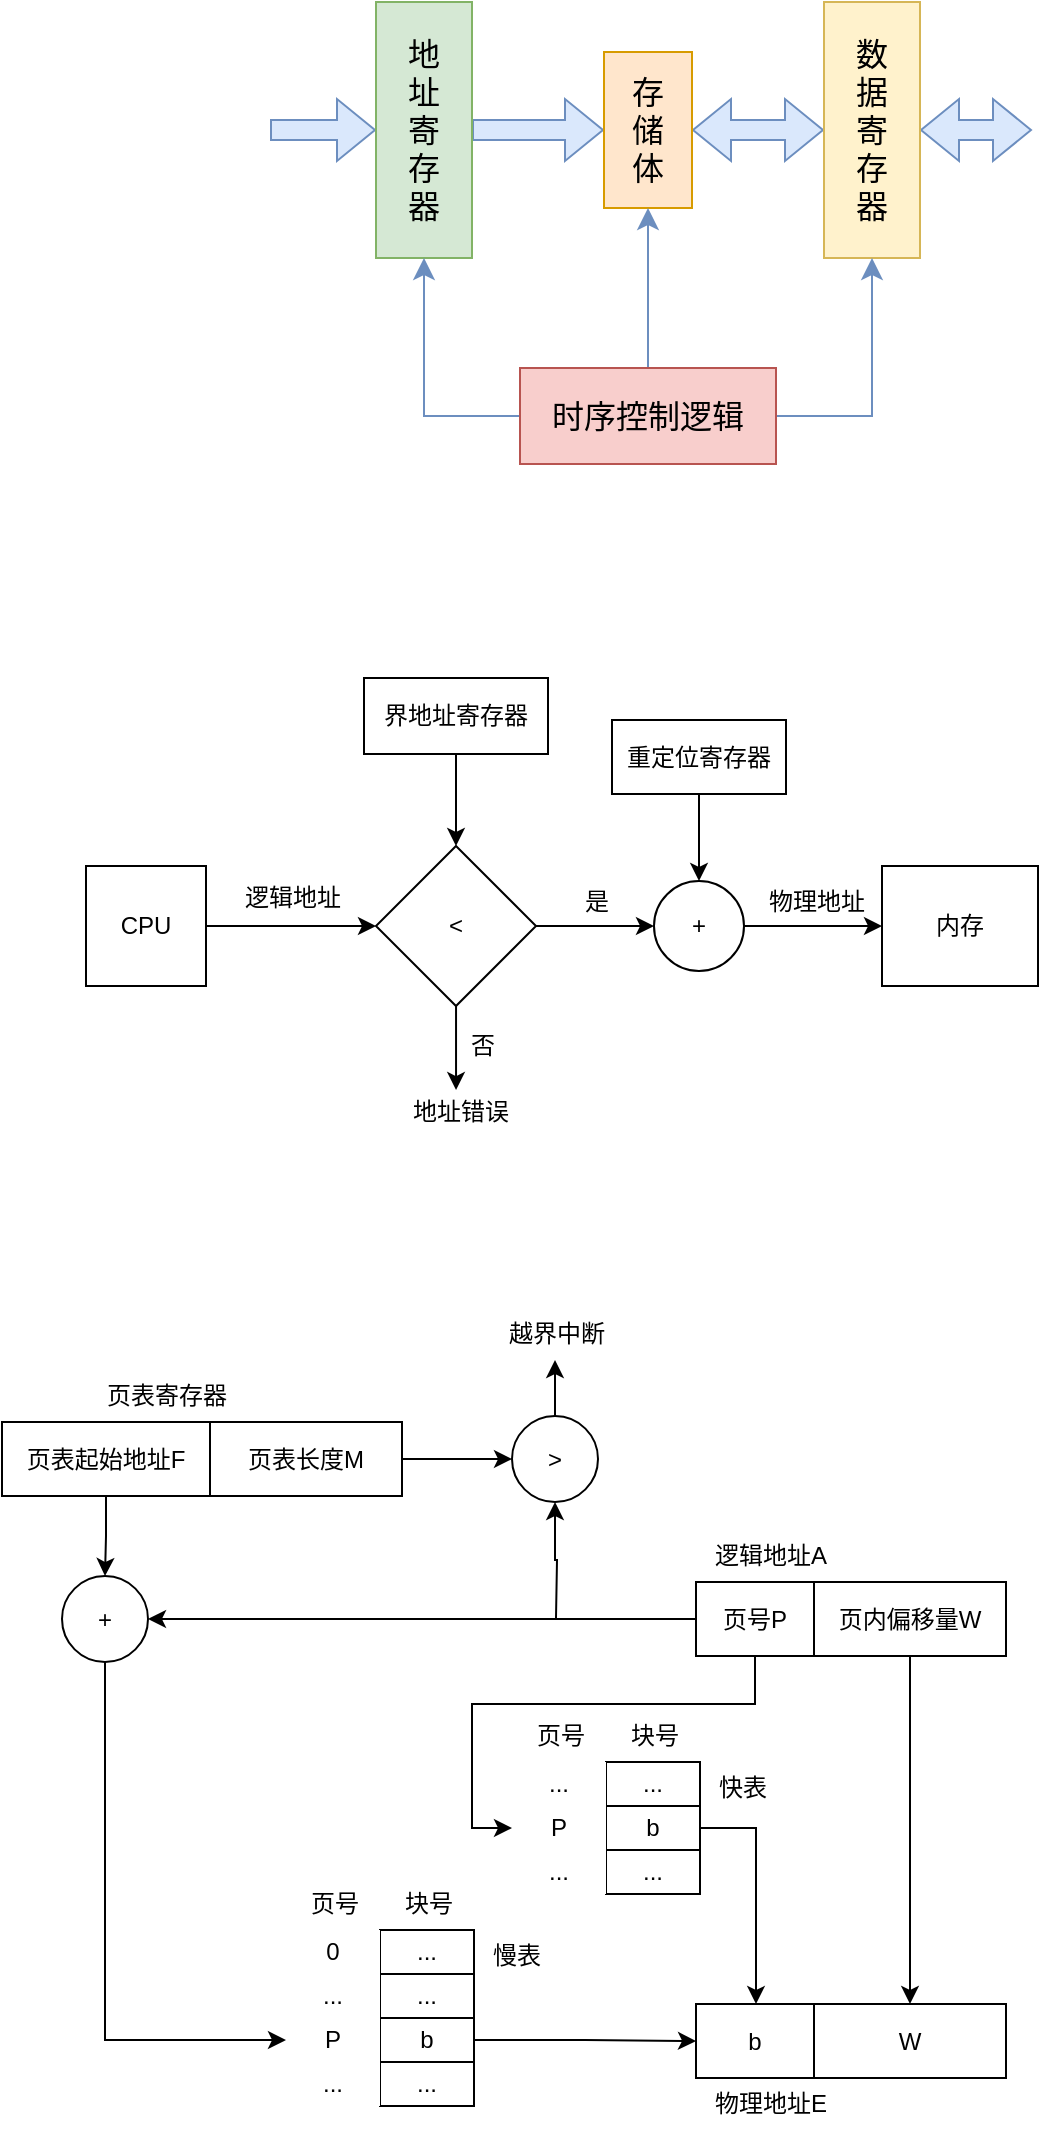 <mxfile version="20.8.22" type="github">
  <diagram name="Page-1" id="_SWuK8s0p5_UGVfFd3VV">
    <mxGraphModel dx="2177" dy="1195" grid="0" gridSize="10" guides="1" tooltips="1" connect="1" arrows="1" fold="1" page="0" pageScale="1" pageWidth="850" pageHeight="1100" math="0" shadow="0">
      <root>
        <mxCell id="0" />
        <mxCell id="1" parent="0" />
        <mxCell id="7C2moZ2AQRQRGgK9pVOp-9" style="edgeStyle=none;curved=1;rounded=0;orthogonalLoop=1;jettySize=auto;html=1;entryX=0;entryY=0.5;entryDx=0;entryDy=0;fontSize=12;shape=flexArrow;fillColor=#dae8fc;strokeColor=#6c8ebf;" parent="1" source="7C2moZ2AQRQRGgK9pVOp-1" target="7C2moZ2AQRQRGgK9pVOp-2" edge="1">
          <mxGeometry relative="1" as="geometry" />
        </mxCell>
        <mxCell id="7C2moZ2AQRQRGgK9pVOp-12" style="edgeStyle=none;curved=1;rounded=0;orthogonalLoop=1;jettySize=auto;html=1;fontSize=12;startArrow=classic;startFill=1;endArrow=none;endFill=0;shape=flexArrow;fillColor=#dae8fc;strokeColor=#6c8ebf;" parent="1" source="7C2moZ2AQRQRGgK9pVOp-1" edge="1">
          <mxGeometry relative="1" as="geometry">
            <mxPoint x="-360" y="-297" as="targetPoint" />
          </mxGeometry>
        </mxCell>
        <mxCell id="7C2moZ2AQRQRGgK9pVOp-1" value="地&lt;br&gt;址&lt;br&gt;寄&lt;br&gt;存&lt;br&gt;器" style="rounded=0;whiteSpace=wrap;html=1;fontSize=16;labelPosition=center;verticalLabelPosition=middle;align=center;verticalAlign=middle;horizontal=1;fillColor=#d5e8d4;strokeColor=#82b366;" parent="1" vertex="1">
          <mxGeometry x="-307" y="-361" width="48" height="128" as="geometry" />
        </mxCell>
        <mxCell id="7C2moZ2AQRQRGgK9pVOp-10" style="edgeStyle=none;curved=1;rounded=0;orthogonalLoop=1;jettySize=auto;html=1;entryX=0;entryY=0.5;entryDx=0;entryDy=0;fontSize=12;shape=flexArrow;startArrow=block;fillColor=#dae8fc;strokeColor=#6c8ebf;" parent="1" source="7C2moZ2AQRQRGgK9pVOp-2" target="7C2moZ2AQRQRGgK9pVOp-4" edge="1">
          <mxGeometry relative="1" as="geometry" />
        </mxCell>
        <mxCell id="7C2moZ2AQRQRGgK9pVOp-2" value="存&lt;br&gt;储&lt;br&gt;体" style="whiteSpace=wrap;html=1;fontSize=16;fillColor=#ffe6cc;strokeColor=#d79b00;" parent="1" vertex="1">
          <mxGeometry x="-193" y="-336" width="44" height="78" as="geometry" />
        </mxCell>
        <mxCell id="7C2moZ2AQRQRGgK9pVOp-11" style="edgeStyle=none;curved=1;rounded=0;orthogonalLoop=1;jettySize=auto;html=1;fontSize=12;shape=flexArrow;startArrow=block;fillColor=#dae8fc;strokeColor=#6c8ebf;" parent="1" source="7C2moZ2AQRQRGgK9pVOp-4" edge="1">
          <mxGeometry relative="1" as="geometry">
            <mxPoint x="21" y="-297" as="targetPoint" />
          </mxGeometry>
        </mxCell>
        <mxCell id="7C2moZ2AQRQRGgK9pVOp-4" value="数&lt;br&gt;据&lt;br&gt;寄&lt;br&gt;存&lt;br&gt;器" style="rounded=0;whiteSpace=wrap;html=1;fontSize=16;labelPosition=center;verticalLabelPosition=middle;align=center;verticalAlign=middle;horizontal=1;fillColor=#fff2cc;strokeColor=#d6b656;" parent="1" vertex="1">
          <mxGeometry x="-83" y="-361" width="48" height="128" as="geometry" />
        </mxCell>
        <mxCell id="7C2moZ2AQRQRGgK9pVOp-6" style="edgeStyle=none;curved=1;rounded=0;orthogonalLoop=1;jettySize=auto;html=1;entryX=0.5;entryY=1;entryDx=0;entryDy=0;fontSize=12;startSize=8;endSize=8;fillColor=#dae8fc;strokeColor=#6c8ebf;" parent="1" source="7C2moZ2AQRQRGgK9pVOp-5" target="7C2moZ2AQRQRGgK9pVOp-2" edge="1">
          <mxGeometry relative="1" as="geometry" />
        </mxCell>
        <mxCell id="7C2moZ2AQRQRGgK9pVOp-7" style="edgeStyle=orthogonalEdgeStyle;rounded=0;orthogonalLoop=1;jettySize=auto;html=1;entryX=0.5;entryY=1;entryDx=0;entryDy=0;fontSize=12;startSize=8;endSize=8;fillColor=#dae8fc;strokeColor=#6c8ebf;" parent="1" source="7C2moZ2AQRQRGgK9pVOp-5" target="7C2moZ2AQRQRGgK9pVOp-1" edge="1">
          <mxGeometry relative="1" as="geometry" />
        </mxCell>
        <mxCell id="7C2moZ2AQRQRGgK9pVOp-8" style="edgeStyle=orthogonalEdgeStyle;rounded=0;orthogonalLoop=1;jettySize=auto;html=1;entryX=0.5;entryY=1;entryDx=0;entryDy=0;fontSize=12;startSize=8;endSize=8;fillColor=#dae8fc;strokeColor=#6c8ebf;" parent="1" source="7C2moZ2AQRQRGgK9pVOp-5" target="7C2moZ2AQRQRGgK9pVOp-4" edge="1">
          <mxGeometry relative="1" as="geometry" />
        </mxCell>
        <mxCell id="7C2moZ2AQRQRGgK9pVOp-5" value="时序控制逻辑" style="rounded=0;whiteSpace=wrap;html=1;fontSize=16;labelPosition=center;verticalLabelPosition=middle;align=center;verticalAlign=middle;horizontal=1;direction=south;fillColor=#f8cecc;strokeColor=#b85450;" parent="1" vertex="1">
          <mxGeometry x="-235" y="-178" width="128" height="48" as="geometry" />
        </mxCell>
        <mxCell id="0IixsMasFr1ZADonXlOX-12" style="edgeStyle=orthogonalEdgeStyle;rounded=0;orthogonalLoop=1;jettySize=auto;html=1;entryX=0;entryY=0.5;entryDx=0;entryDy=0;" parent="1" source="0IixsMasFr1ZADonXlOX-1" target="0IixsMasFr1ZADonXlOX-2" edge="1">
          <mxGeometry relative="1" as="geometry" />
        </mxCell>
        <mxCell id="0IixsMasFr1ZADonXlOX-1" value="CPU" style="rounded=0;whiteSpace=wrap;html=1;" parent="1" vertex="1">
          <mxGeometry x="-452" y="71" width="60" height="60" as="geometry" />
        </mxCell>
        <mxCell id="0IixsMasFr1ZADonXlOX-13" style="edgeStyle=orthogonalEdgeStyle;rounded=0;orthogonalLoop=1;jettySize=auto;html=1;entryX=0;entryY=0.5;entryDx=0;entryDy=0;" parent="1" source="0IixsMasFr1ZADonXlOX-2" target="0IixsMasFr1ZADonXlOX-3" edge="1">
          <mxGeometry relative="1" as="geometry" />
        </mxCell>
        <mxCell id="0IixsMasFr1ZADonXlOX-16" style="edgeStyle=orthogonalEdgeStyle;rounded=0;orthogonalLoop=1;jettySize=auto;html=1;entryX=0.47;entryY=0.077;entryDx=0;entryDy=0;entryPerimeter=0;" parent="1" source="0IixsMasFr1ZADonXlOX-2" target="0IixsMasFr1ZADonXlOX-11" edge="1">
          <mxGeometry relative="1" as="geometry" />
        </mxCell>
        <mxCell id="0IixsMasFr1ZADonXlOX-2" value="&amp;lt;" style="rhombus;whiteSpace=wrap;html=1;" parent="1" vertex="1">
          <mxGeometry x="-307" y="61" width="80" height="80" as="geometry" />
        </mxCell>
        <mxCell id="0IixsMasFr1ZADonXlOX-15" style="edgeStyle=orthogonalEdgeStyle;rounded=0;orthogonalLoop=1;jettySize=auto;html=1;" parent="1" source="0IixsMasFr1ZADonXlOX-3" target="0IixsMasFr1ZADonXlOX-4" edge="1">
          <mxGeometry relative="1" as="geometry" />
        </mxCell>
        <mxCell id="0IixsMasFr1ZADonXlOX-3" value="+" style="ellipse;whiteSpace=wrap;html=1;aspect=fixed;" parent="1" vertex="1">
          <mxGeometry x="-168" y="78.5" width="45" height="45" as="geometry" />
        </mxCell>
        <mxCell id="0IixsMasFr1ZADonXlOX-4" value="内存" style="rounded=0;whiteSpace=wrap;html=1;" parent="1" vertex="1">
          <mxGeometry x="-54" y="71" width="78" height="60" as="geometry" />
        </mxCell>
        <mxCell id="0IixsMasFr1ZADonXlOX-17" style="edgeStyle=orthogonalEdgeStyle;rounded=0;orthogonalLoop=1;jettySize=auto;html=1;entryX=0.5;entryY=0;entryDx=0;entryDy=0;" parent="1" source="0IixsMasFr1ZADonXlOX-5" target="0IixsMasFr1ZADonXlOX-2" edge="1">
          <mxGeometry relative="1" as="geometry" />
        </mxCell>
        <mxCell id="0IixsMasFr1ZADonXlOX-5" value="界地址寄存器" style="rounded=0;whiteSpace=wrap;html=1;" parent="1" vertex="1">
          <mxGeometry x="-313" y="-23" width="92" height="38" as="geometry" />
        </mxCell>
        <mxCell id="0IixsMasFr1ZADonXlOX-18" style="edgeStyle=orthogonalEdgeStyle;rounded=0;orthogonalLoop=1;jettySize=auto;html=1;entryX=0.5;entryY=0;entryDx=0;entryDy=0;" parent="1" source="0IixsMasFr1ZADonXlOX-6" target="0IixsMasFr1ZADonXlOX-3" edge="1">
          <mxGeometry relative="1" as="geometry" />
        </mxCell>
        <mxCell id="0IixsMasFr1ZADonXlOX-6" value="重定位寄存器" style="rounded=0;whiteSpace=wrap;html=1;" parent="1" vertex="1">
          <mxGeometry x="-189" y="-2" width="87" height="37" as="geometry" />
        </mxCell>
        <mxCell id="0IixsMasFr1ZADonXlOX-7" value="逻辑地址" style="text;html=1;align=center;verticalAlign=middle;resizable=0;points=[];autosize=1;strokeColor=none;fillColor=none;" parent="1" vertex="1">
          <mxGeometry x="-382" y="74" width="66" height="26" as="geometry" />
        </mxCell>
        <mxCell id="0IixsMasFr1ZADonXlOX-8" value="是" style="text;html=1;align=center;verticalAlign=middle;resizable=0;points=[];autosize=1;strokeColor=none;fillColor=none;" parent="1" vertex="1">
          <mxGeometry x="-212" y="76" width="30" height="26" as="geometry" />
        </mxCell>
        <mxCell id="0IixsMasFr1ZADonXlOX-9" value="物理地址" style="text;html=1;align=center;verticalAlign=middle;resizable=0;points=[];autosize=1;strokeColor=none;fillColor=none;" parent="1" vertex="1">
          <mxGeometry x="-120" y="76" width="66" height="26" as="geometry" />
        </mxCell>
        <mxCell id="0IixsMasFr1ZADonXlOX-10" value="否" style="text;html=1;align=center;verticalAlign=middle;resizable=0;points=[];autosize=1;strokeColor=none;fillColor=none;" parent="1" vertex="1">
          <mxGeometry x="-269" y="148" width="30" height="26" as="geometry" />
        </mxCell>
        <mxCell id="0IixsMasFr1ZADonXlOX-11" value="地址错误" style="text;html=1;align=center;verticalAlign=middle;resizable=0;points=[];autosize=1;strokeColor=none;fillColor=none;" parent="1" vertex="1">
          <mxGeometry x="-298" y="181" width="66" height="26" as="geometry" />
        </mxCell>
        <mxCell id="nhpWWC0AXzQ9nDcgwidZ-31" style="edgeStyle=orthogonalEdgeStyle;rounded=0;orthogonalLoop=1;jettySize=auto;html=1;entryX=1;entryY=0.5;entryDx=0;entryDy=0;" edge="1" parent="1" source="nhpWWC0AXzQ9nDcgwidZ-1" target="nhpWWC0AXzQ9nDcgwidZ-29">
          <mxGeometry relative="1" as="geometry" />
        </mxCell>
        <mxCell id="nhpWWC0AXzQ9nDcgwidZ-53" style="edgeStyle=orthogonalEdgeStyle;rounded=0;orthogonalLoop=1;jettySize=auto;html=1;entryX=0;entryY=0.5;entryDx=0;entryDy=0;startArrow=none;startFill=0;endArrow=classic;endFill=1;" edge="1" parent="1" source="nhpWWC0AXzQ9nDcgwidZ-1" target="nhpWWC0AXzQ9nDcgwidZ-47">
          <mxGeometry relative="1" as="geometry">
            <Array as="points">
              <mxPoint x="-117" y="490" />
              <mxPoint x="-259" y="490" />
              <mxPoint x="-259" y="552" />
            </Array>
          </mxGeometry>
        </mxCell>
        <mxCell id="nhpWWC0AXzQ9nDcgwidZ-1" value="页号P" style="rounded=0;whiteSpace=wrap;html=1;" vertex="1" parent="1">
          <mxGeometry x="-147" y="429" width="59" height="37" as="geometry" />
        </mxCell>
        <mxCell id="nhpWWC0AXzQ9nDcgwidZ-13" style="edgeStyle=orthogonalEdgeStyle;rounded=0;orthogonalLoop=1;jettySize=auto;html=1;" edge="1" parent="1" source="nhpWWC0AXzQ9nDcgwidZ-2" target="nhpWWC0AXzQ9nDcgwidZ-11">
          <mxGeometry relative="1" as="geometry" />
        </mxCell>
        <mxCell id="nhpWWC0AXzQ9nDcgwidZ-2" value="页内偏移量W" style="rounded=0;whiteSpace=wrap;html=1;" vertex="1" parent="1">
          <mxGeometry x="-88" y="429" width="96" height="37" as="geometry" />
        </mxCell>
        <mxCell id="nhpWWC0AXzQ9nDcgwidZ-3" value="逻辑地址A" style="text;html=1;align=center;verticalAlign=middle;resizable=0;points=[];autosize=1;strokeColor=none;fillColor=none;" vertex="1" parent="1">
          <mxGeometry x="-147" y="403" width="74" height="26" as="geometry" />
        </mxCell>
        <mxCell id="nhpWWC0AXzQ9nDcgwidZ-10" value="b" style="rounded=0;whiteSpace=wrap;html=1;" vertex="1" parent="1">
          <mxGeometry x="-147" y="640" width="59" height="37" as="geometry" />
        </mxCell>
        <mxCell id="nhpWWC0AXzQ9nDcgwidZ-11" value="W" style="rounded=0;whiteSpace=wrap;html=1;" vertex="1" parent="1">
          <mxGeometry x="-88" y="640" width="96" height="37" as="geometry" />
        </mxCell>
        <mxCell id="nhpWWC0AXzQ9nDcgwidZ-12" value="物理地址E" style="text;html=1;align=center;verticalAlign=middle;resizable=0;points=[];autosize=1;strokeColor=none;fillColor=none;" vertex="1" parent="1">
          <mxGeometry x="-147" y="677" width="74" height="26" as="geometry" />
        </mxCell>
        <mxCell id="nhpWWC0AXzQ9nDcgwidZ-26" value="" style="group" vertex="1" connectable="0" parent="1">
          <mxGeometry x="-352" y="577" width="136" height="114" as="geometry" />
        </mxCell>
        <mxCell id="nhpWWC0AXzQ9nDcgwidZ-14" value="..." style="whiteSpace=wrap;html=1;" vertex="1" parent="nhpWWC0AXzQ9nDcgwidZ-26">
          <mxGeometry x="47" y="26" width="47" height="22" as="geometry" />
        </mxCell>
        <mxCell id="nhpWWC0AXzQ9nDcgwidZ-15" value="..." style="whiteSpace=wrap;html=1;" vertex="1" parent="nhpWWC0AXzQ9nDcgwidZ-26">
          <mxGeometry x="47" y="48" width="47" height="22" as="geometry" />
        </mxCell>
        <mxCell id="nhpWWC0AXzQ9nDcgwidZ-16" value="b&lt;br&gt;" style="whiteSpace=wrap;html=1;" vertex="1" parent="nhpWWC0AXzQ9nDcgwidZ-26">
          <mxGeometry x="47" y="70" width="47" height="22" as="geometry" />
        </mxCell>
        <mxCell id="nhpWWC0AXzQ9nDcgwidZ-17" value="..." style="whiteSpace=wrap;html=1;" vertex="1" parent="nhpWWC0AXzQ9nDcgwidZ-26">
          <mxGeometry x="47" y="92" width="47" height="22" as="geometry" />
        </mxCell>
        <mxCell id="nhpWWC0AXzQ9nDcgwidZ-18" value="0" style="whiteSpace=wrap;html=1;fillColor=default;strokeColor=none;" vertex="1" parent="nhpWWC0AXzQ9nDcgwidZ-26">
          <mxGeometry y="26" width="47" height="22" as="geometry" />
        </mxCell>
        <mxCell id="nhpWWC0AXzQ9nDcgwidZ-19" value="..." style="whiteSpace=wrap;html=1;fillColor=default;strokeColor=none;" vertex="1" parent="nhpWWC0AXzQ9nDcgwidZ-26">
          <mxGeometry y="48" width="47" height="22" as="geometry" />
        </mxCell>
        <mxCell id="nhpWWC0AXzQ9nDcgwidZ-20" value="P&lt;br&gt;" style="whiteSpace=wrap;html=1;fillColor=default;strokeColor=none;" vertex="1" parent="nhpWWC0AXzQ9nDcgwidZ-26">
          <mxGeometry y="70" width="47" height="22" as="geometry" />
        </mxCell>
        <mxCell id="nhpWWC0AXzQ9nDcgwidZ-21" value="..." style="whiteSpace=wrap;html=1;fillColor=default;strokeColor=none;" vertex="1" parent="nhpWWC0AXzQ9nDcgwidZ-26">
          <mxGeometry y="92" width="47" height="22" as="geometry" />
        </mxCell>
        <mxCell id="nhpWWC0AXzQ9nDcgwidZ-22" value="页号" style="text;html=1;align=center;verticalAlign=middle;resizable=0;points=[];autosize=1;strokeColor=none;fillColor=none;" vertex="1" parent="nhpWWC0AXzQ9nDcgwidZ-26">
          <mxGeometry x="2.5" width="42" height="26" as="geometry" />
        </mxCell>
        <mxCell id="nhpWWC0AXzQ9nDcgwidZ-23" value="块号" style="text;html=1;align=center;verticalAlign=middle;resizable=0;points=[];autosize=1;strokeColor=none;fillColor=none;" vertex="1" parent="nhpWWC0AXzQ9nDcgwidZ-26">
          <mxGeometry x="49.5" width="42" height="26" as="geometry" />
        </mxCell>
        <mxCell id="nhpWWC0AXzQ9nDcgwidZ-24" value="慢表" style="text;html=1;align=center;verticalAlign=middle;resizable=0;points=[];autosize=1;strokeColor=none;fillColor=none;" vertex="1" parent="nhpWWC0AXzQ9nDcgwidZ-26">
          <mxGeometry x="94" y="26" width="42" height="26" as="geometry" />
        </mxCell>
        <mxCell id="nhpWWC0AXzQ9nDcgwidZ-27" style="edgeStyle=orthogonalEdgeStyle;rounded=0;orthogonalLoop=1;jettySize=auto;html=1;entryX=0;entryY=0.5;entryDx=0;entryDy=0;" edge="1" parent="1" source="nhpWWC0AXzQ9nDcgwidZ-16" target="nhpWWC0AXzQ9nDcgwidZ-10">
          <mxGeometry relative="1" as="geometry" />
        </mxCell>
        <mxCell id="nhpWWC0AXzQ9nDcgwidZ-36" style="edgeStyle=orthogonalEdgeStyle;rounded=0;orthogonalLoop=1;jettySize=auto;html=1;entryX=0;entryY=0.5;entryDx=0;entryDy=0;" edge="1" parent="1" source="nhpWWC0AXzQ9nDcgwidZ-29" target="nhpWWC0AXzQ9nDcgwidZ-20">
          <mxGeometry relative="1" as="geometry">
            <Array as="points">
              <mxPoint x="-442" y="658" />
            </Array>
          </mxGeometry>
        </mxCell>
        <mxCell id="nhpWWC0AXzQ9nDcgwidZ-29" value="+" style="ellipse;whiteSpace=wrap;html=1;aspect=fixed;fillColor=default;" vertex="1" parent="1">
          <mxGeometry x="-464" y="426" width="43" height="43" as="geometry" />
        </mxCell>
        <mxCell id="nhpWWC0AXzQ9nDcgwidZ-38" style="edgeStyle=orthogonalEdgeStyle;rounded=0;orthogonalLoop=1;jettySize=auto;html=1;" edge="1" parent="1" source="nhpWWC0AXzQ9nDcgwidZ-30" target="nhpWWC0AXzQ9nDcgwidZ-37">
          <mxGeometry relative="1" as="geometry" />
        </mxCell>
        <mxCell id="nhpWWC0AXzQ9nDcgwidZ-39" style="edgeStyle=orthogonalEdgeStyle;rounded=0;orthogonalLoop=1;jettySize=auto;html=1;startArrow=classic;startFill=1;endArrow=none;endFill=0;" edge="1" parent="1" source="nhpWWC0AXzQ9nDcgwidZ-30">
          <mxGeometry relative="1" as="geometry">
            <mxPoint x="-217" y="447" as="targetPoint" />
          </mxGeometry>
        </mxCell>
        <mxCell id="nhpWWC0AXzQ9nDcgwidZ-30" value="&amp;gt;" style="ellipse;whiteSpace=wrap;html=1;aspect=fixed;fillColor=default;" vertex="1" parent="1">
          <mxGeometry x="-239" y="346" width="43" height="43" as="geometry" />
        </mxCell>
        <mxCell id="nhpWWC0AXzQ9nDcgwidZ-32" value="" style="group" vertex="1" connectable="0" parent="1">
          <mxGeometry x="-494" y="323" width="200" height="63" as="geometry" />
        </mxCell>
        <mxCell id="nhpWWC0AXzQ9nDcgwidZ-7" value="页表起始地址F" style="rounded=0;whiteSpace=wrap;html=1;" vertex="1" parent="nhpWWC0AXzQ9nDcgwidZ-32">
          <mxGeometry y="26" width="104" height="37" as="geometry" />
        </mxCell>
        <mxCell id="nhpWWC0AXzQ9nDcgwidZ-8" value="页表长度M" style="rounded=0;whiteSpace=wrap;html=1;" vertex="1" parent="nhpWWC0AXzQ9nDcgwidZ-32">
          <mxGeometry x="104" y="26" width="96" height="37" as="geometry" />
        </mxCell>
        <mxCell id="nhpWWC0AXzQ9nDcgwidZ-9" value="页表寄存器" style="text;html=1;align=center;verticalAlign=middle;resizable=0;points=[];autosize=1;strokeColor=none;fillColor=none;" vertex="1" parent="nhpWWC0AXzQ9nDcgwidZ-32">
          <mxGeometry x="43" width="78" height="26" as="geometry" />
        </mxCell>
        <mxCell id="nhpWWC0AXzQ9nDcgwidZ-33" style="edgeStyle=orthogonalEdgeStyle;rounded=0;orthogonalLoop=1;jettySize=auto;html=1;entryX=0.5;entryY=0;entryDx=0;entryDy=0;" edge="1" parent="1" source="nhpWWC0AXzQ9nDcgwidZ-7" target="nhpWWC0AXzQ9nDcgwidZ-29">
          <mxGeometry relative="1" as="geometry" />
        </mxCell>
        <mxCell id="nhpWWC0AXzQ9nDcgwidZ-35" style="edgeStyle=orthogonalEdgeStyle;rounded=0;orthogonalLoop=1;jettySize=auto;html=1;entryX=0;entryY=0.5;entryDx=0;entryDy=0;" edge="1" parent="1" source="nhpWWC0AXzQ9nDcgwidZ-8" target="nhpWWC0AXzQ9nDcgwidZ-30">
          <mxGeometry relative="1" as="geometry" />
        </mxCell>
        <mxCell id="nhpWWC0AXzQ9nDcgwidZ-37" value="越界中断" style="text;html=1;align=center;verticalAlign=middle;resizable=0;points=[];autosize=1;strokeColor=none;fillColor=none;" vertex="1" parent="1">
          <mxGeometry x="-250.5" y="292" width="66" height="26" as="geometry" />
        </mxCell>
        <mxCell id="nhpWWC0AXzQ9nDcgwidZ-52" value="" style="group" vertex="1" connectable="0" parent="1">
          <mxGeometry x="-239" y="493" width="136" height="92" as="geometry" />
        </mxCell>
        <mxCell id="nhpWWC0AXzQ9nDcgwidZ-41" value="..." style="whiteSpace=wrap;html=1;container=0;" vertex="1" parent="nhpWWC0AXzQ9nDcgwidZ-52">
          <mxGeometry x="47" y="26" width="47" height="22" as="geometry" />
        </mxCell>
        <mxCell id="nhpWWC0AXzQ9nDcgwidZ-43" value="b&lt;br&gt;" style="whiteSpace=wrap;html=1;container=0;" vertex="1" parent="nhpWWC0AXzQ9nDcgwidZ-52">
          <mxGeometry x="47" y="48" width="47" height="22" as="geometry" />
        </mxCell>
        <mxCell id="nhpWWC0AXzQ9nDcgwidZ-44" value="..." style="whiteSpace=wrap;html=1;container=0;" vertex="1" parent="nhpWWC0AXzQ9nDcgwidZ-52">
          <mxGeometry x="47" y="70" width="47" height="22" as="geometry" />
        </mxCell>
        <mxCell id="nhpWWC0AXzQ9nDcgwidZ-45" value="..." style="whiteSpace=wrap;html=1;fillColor=default;strokeColor=none;container=0;" vertex="1" parent="nhpWWC0AXzQ9nDcgwidZ-52">
          <mxGeometry y="26" width="47" height="22" as="geometry" />
        </mxCell>
        <mxCell id="nhpWWC0AXzQ9nDcgwidZ-47" value="P&lt;br&gt;" style="whiteSpace=wrap;html=1;fillColor=default;strokeColor=none;container=0;" vertex="1" parent="nhpWWC0AXzQ9nDcgwidZ-52">
          <mxGeometry y="48" width="47" height="22" as="geometry" />
        </mxCell>
        <mxCell id="nhpWWC0AXzQ9nDcgwidZ-48" value="..." style="whiteSpace=wrap;html=1;fillColor=default;strokeColor=none;container=0;" vertex="1" parent="nhpWWC0AXzQ9nDcgwidZ-52">
          <mxGeometry y="70" width="47" height="22" as="geometry" />
        </mxCell>
        <mxCell id="nhpWWC0AXzQ9nDcgwidZ-49" value="页号" style="text;html=1;align=center;verticalAlign=middle;resizable=0;points=[];autosize=1;strokeColor=none;fillColor=none;container=0;" vertex="1" parent="nhpWWC0AXzQ9nDcgwidZ-52">
          <mxGeometry x="2.5" width="42" height="26" as="geometry" />
        </mxCell>
        <mxCell id="nhpWWC0AXzQ9nDcgwidZ-50" value="块号" style="text;html=1;align=center;verticalAlign=middle;resizable=0;points=[];autosize=1;strokeColor=none;fillColor=none;container=0;" vertex="1" parent="nhpWWC0AXzQ9nDcgwidZ-52">
          <mxGeometry x="49.5" width="42" height="26" as="geometry" />
        </mxCell>
        <mxCell id="nhpWWC0AXzQ9nDcgwidZ-51" value="快表" style="text;html=1;align=center;verticalAlign=middle;resizable=0;points=[];autosize=1;strokeColor=none;fillColor=none;container=0;" vertex="1" parent="nhpWWC0AXzQ9nDcgwidZ-52">
          <mxGeometry x="94" y="26" width="42" height="26" as="geometry" />
        </mxCell>
        <mxCell id="nhpWWC0AXzQ9nDcgwidZ-54" style="edgeStyle=orthogonalEdgeStyle;rounded=0;orthogonalLoop=1;jettySize=auto;html=1;startArrow=none;startFill=0;endArrow=classic;endFill=1;" edge="1" parent="1" source="nhpWWC0AXzQ9nDcgwidZ-43" target="nhpWWC0AXzQ9nDcgwidZ-10">
          <mxGeometry relative="1" as="geometry">
            <Array as="points">
              <mxPoint x="-117" y="552" />
            </Array>
          </mxGeometry>
        </mxCell>
      </root>
    </mxGraphModel>
  </diagram>
</mxfile>
